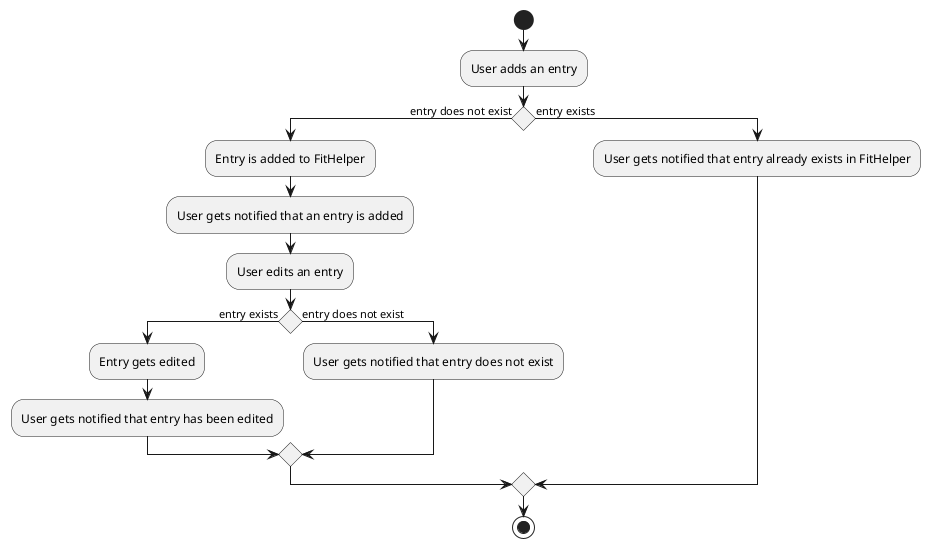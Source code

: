 @startuml

start
:User adds an entry;
if () then (entry does not exist)
    :Entry is added to FitHelper;
    :User gets notified that an entry is added;
    :User edits an entry;
    if () then (entry exists)
        :Entry gets edited;
        :User gets notified that entry has been edited;
    else (entry does not exist)
        :User gets notified that entry does not exist;
    endif
else (entry exists)
    :User gets notified that entry already exists in FitHelper;
endif
stop

@enduml